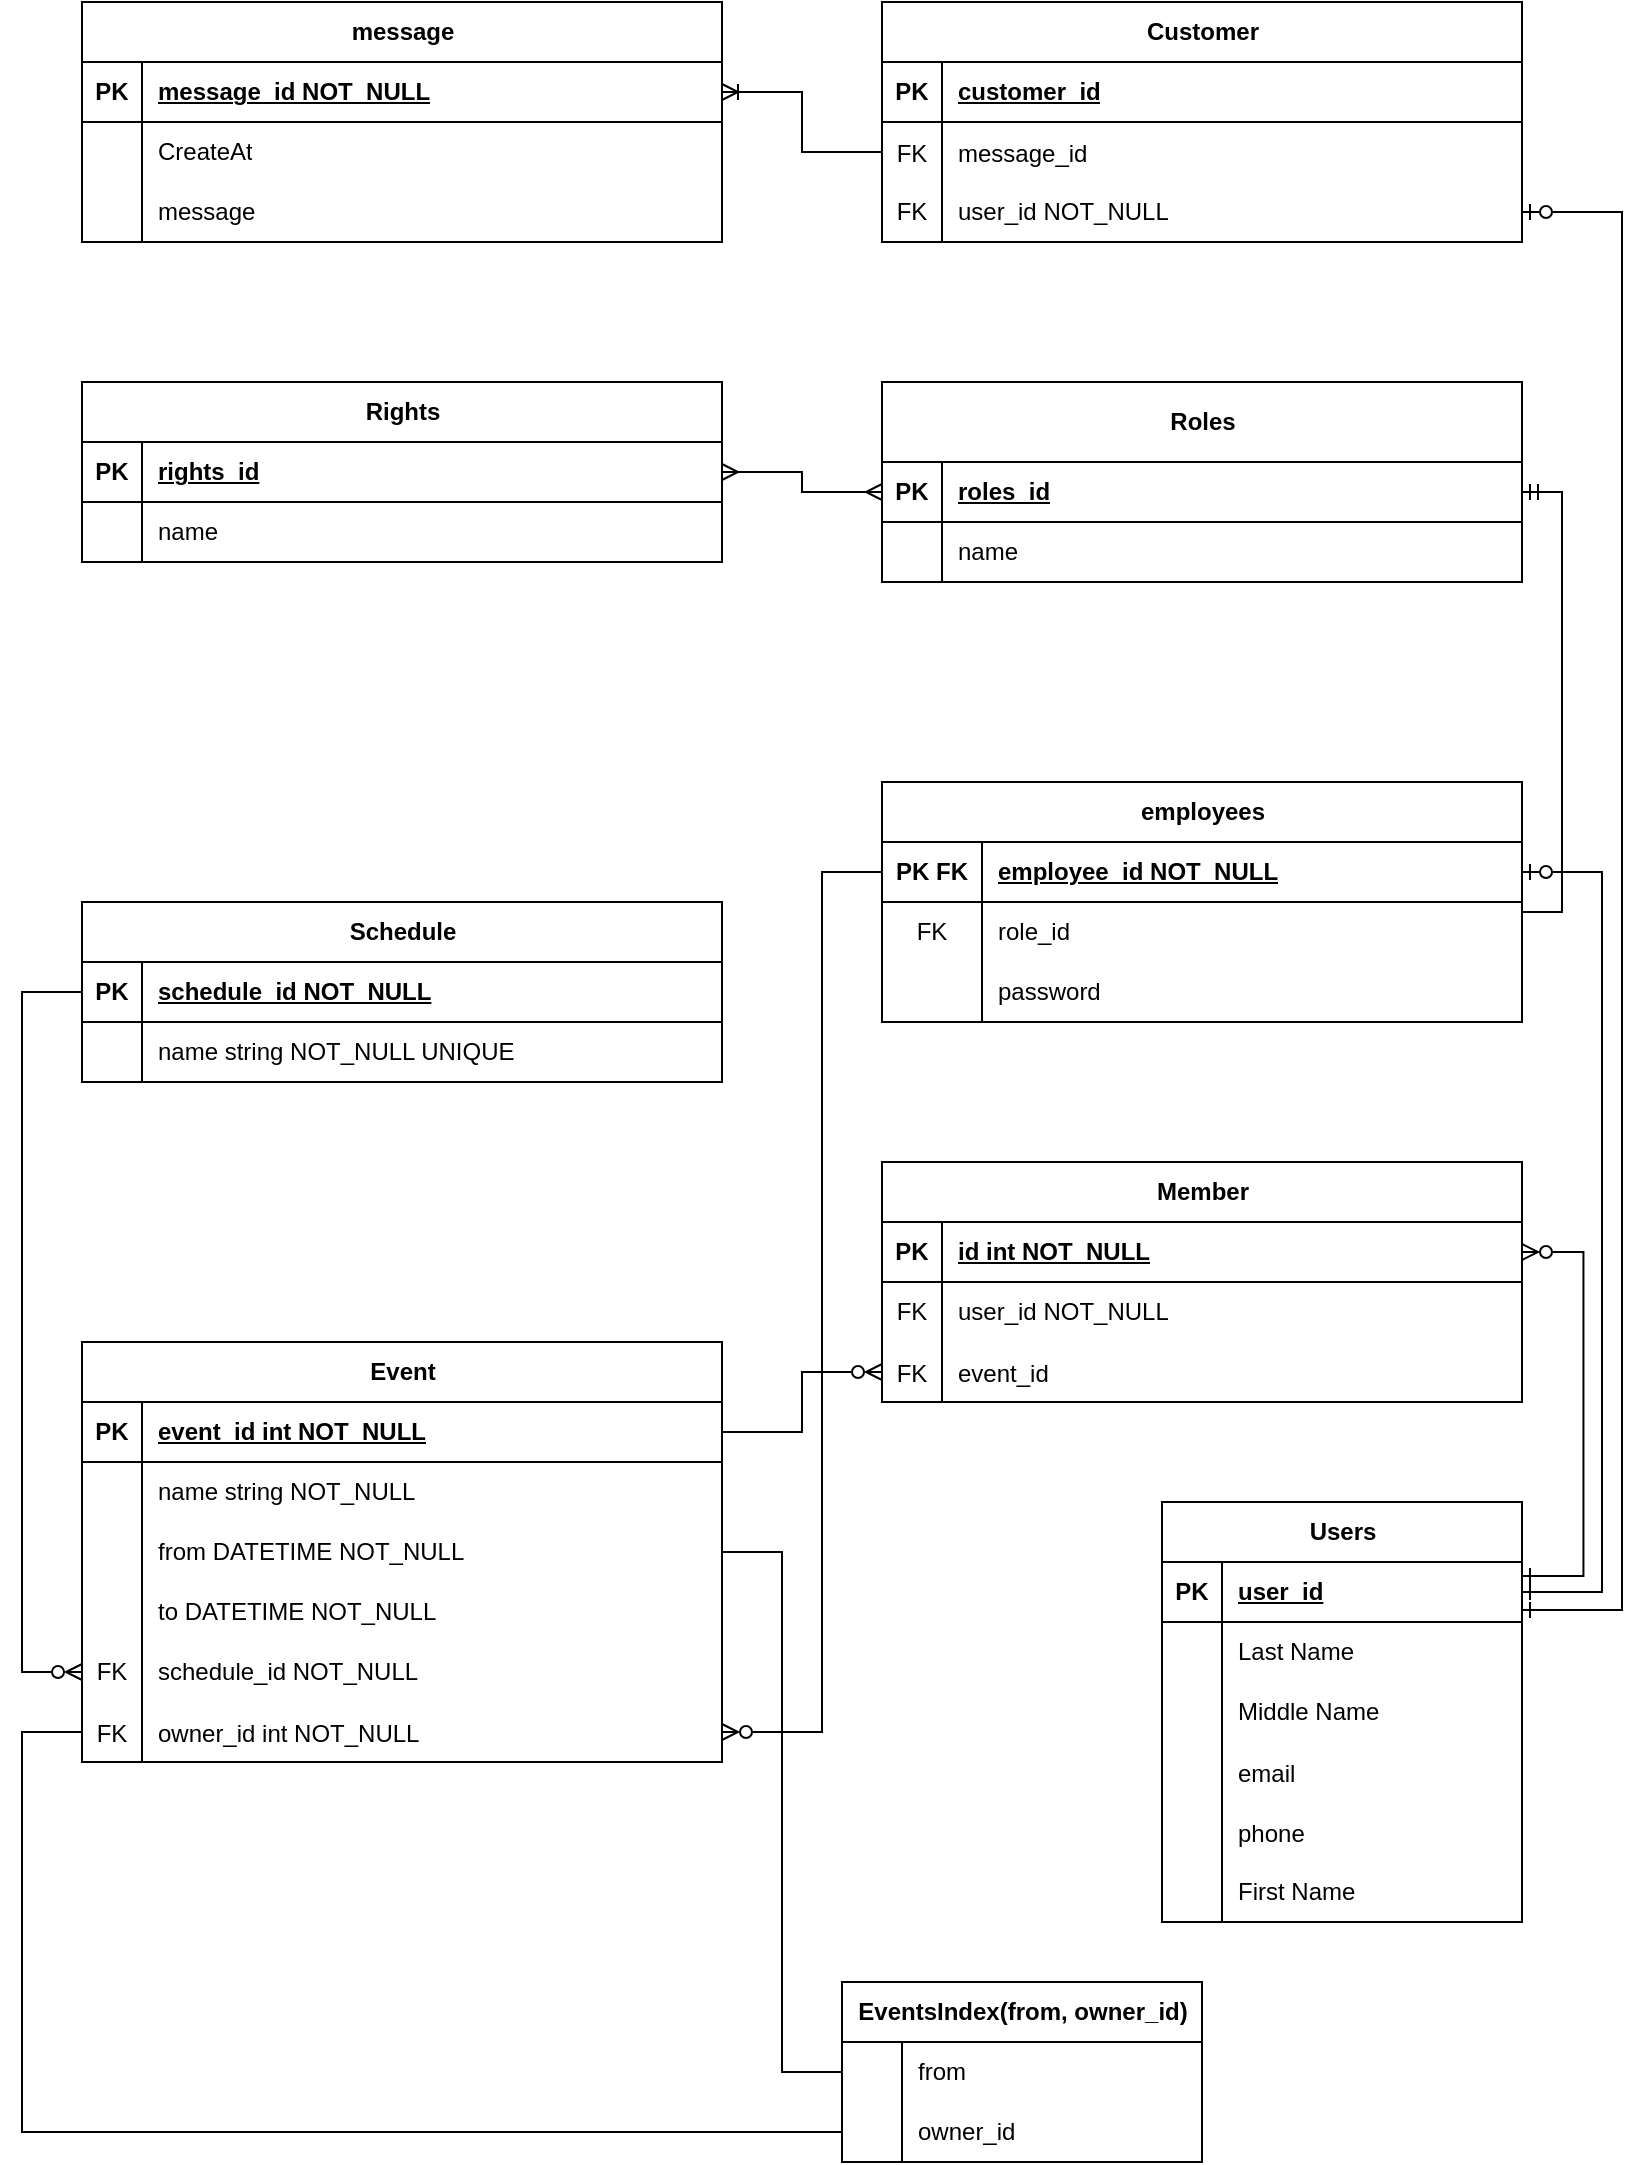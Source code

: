 <mxfile version="22.0.0" type="device">
  <diagram id="R2lEEEUBdFMjLlhIrx00" name="Page-1">
    <mxGraphModel dx="328" dy="169" grid="1" gridSize="10" guides="1" tooltips="1" connect="1" arrows="1" fold="1" page="1" pageScale="1" pageWidth="850" pageHeight="1100" math="0" shadow="0" extFonts="Permanent Marker^https://fonts.googleapis.com/css?family=Permanent+Marker">
      <root>
        <mxCell id="0" />
        <mxCell id="1" parent="0" />
        <mxCell id="oa3dChGwoC5Cg_J5pDcG-14" value="Customer" style="shape=table;startSize=30;container=1;collapsible=1;childLayout=tableLayout;fixedRows=1;rowLines=0;fontStyle=1;align=center;resizeLast=1;html=1;" parent="1" vertex="1">
          <mxGeometry x="440" y="10" width="320" height="120" as="geometry" />
        </mxCell>
        <mxCell id="oa3dChGwoC5Cg_J5pDcG-15" value="" style="shape=tableRow;horizontal=0;startSize=0;swimlaneHead=0;swimlaneBody=0;fillColor=none;collapsible=0;dropTarget=0;points=[[0,0.5],[1,0.5]];portConstraint=eastwest;top=0;left=0;right=0;bottom=1;" parent="oa3dChGwoC5Cg_J5pDcG-14" vertex="1">
          <mxGeometry y="30" width="320" height="30" as="geometry" />
        </mxCell>
        <mxCell id="oa3dChGwoC5Cg_J5pDcG-16" value="PK" style="shape=partialRectangle;connectable=0;fillColor=none;top=0;left=0;bottom=0;right=0;fontStyle=1;overflow=hidden;whiteSpace=wrap;html=1;" parent="oa3dChGwoC5Cg_J5pDcG-15" vertex="1">
          <mxGeometry width="30" height="30" as="geometry">
            <mxRectangle width="30" height="30" as="alternateBounds" />
          </mxGeometry>
        </mxCell>
        <mxCell id="oa3dChGwoC5Cg_J5pDcG-17" value="customer_id" style="shape=partialRectangle;connectable=0;fillColor=none;top=0;left=0;bottom=0;right=0;align=left;spacingLeft=6;fontStyle=5;overflow=hidden;whiteSpace=wrap;html=1;" parent="oa3dChGwoC5Cg_J5pDcG-15" vertex="1">
          <mxGeometry x="30" width="290" height="30" as="geometry">
            <mxRectangle width="290" height="30" as="alternateBounds" />
          </mxGeometry>
        </mxCell>
        <mxCell id="oa3dChGwoC5Cg_J5pDcG-206" value="" style="shape=tableRow;horizontal=0;startSize=0;swimlaneHead=0;swimlaneBody=0;fillColor=none;collapsible=0;dropTarget=0;points=[[0,0.5],[1,0.5]];portConstraint=eastwest;top=0;left=0;right=0;bottom=0;" parent="oa3dChGwoC5Cg_J5pDcG-14" vertex="1">
          <mxGeometry y="60" width="320" height="30" as="geometry" />
        </mxCell>
        <mxCell id="oa3dChGwoC5Cg_J5pDcG-207" value="FK" style="shape=partialRectangle;connectable=0;fillColor=none;top=0;left=0;bottom=0;right=0;editable=1;overflow=hidden;" parent="oa3dChGwoC5Cg_J5pDcG-206" vertex="1">
          <mxGeometry width="30" height="30" as="geometry">
            <mxRectangle width="30" height="30" as="alternateBounds" />
          </mxGeometry>
        </mxCell>
        <mxCell id="oa3dChGwoC5Cg_J5pDcG-208" value="message_id" style="shape=partialRectangle;connectable=0;fillColor=none;top=0;left=0;bottom=0;right=0;align=left;spacingLeft=6;overflow=hidden;" parent="oa3dChGwoC5Cg_J5pDcG-206" vertex="1">
          <mxGeometry x="30" width="290" height="30" as="geometry">
            <mxRectangle width="290" height="30" as="alternateBounds" />
          </mxGeometry>
        </mxCell>
        <mxCell id="oa3dChGwoC5Cg_J5pDcG-239" value="" style="shape=tableRow;horizontal=0;startSize=0;swimlaneHead=0;swimlaneBody=0;fillColor=none;collapsible=0;dropTarget=0;points=[[0,0.5],[1,0.5]];portConstraint=eastwest;top=0;left=0;right=0;bottom=0;" parent="oa3dChGwoC5Cg_J5pDcG-14" vertex="1">
          <mxGeometry y="90" width="320" height="30" as="geometry" />
        </mxCell>
        <mxCell id="oa3dChGwoC5Cg_J5pDcG-240" value="FK" style="shape=partialRectangle;connectable=0;fillColor=none;top=0;left=0;bottom=0;right=0;fontStyle=0;overflow=hidden;whiteSpace=wrap;html=1;" parent="oa3dChGwoC5Cg_J5pDcG-239" vertex="1">
          <mxGeometry width="30" height="30" as="geometry">
            <mxRectangle width="30" height="30" as="alternateBounds" />
          </mxGeometry>
        </mxCell>
        <mxCell id="oa3dChGwoC5Cg_J5pDcG-241" value="user_id NOT_NULL" style="shape=partialRectangle;connectable=0;fillColor=none;top=0;left=0;bottom=0;right=0;align=left;spacingLeft=6;fontStyle=0;overflow=hidden;whiteSpace=wrap;html=1;" parent="oa3dChGwoC5Cg_J5pDcG-239" vertex="1">
          <mxGeometry x="30" width="290" height="30" as="geometry">
            <mxRectangle width="290" height="30" as="alternateBounds" />
          </mxGeometry>
        </mxCell>
        <mxCell id="oa3dChGwoC5Cg_J5pDcG-44" value="" style="shape=tableRow;horizontal=0;startSize=0;swimlaneHead=0;swimlaneBody=0;fillColor=none;collapsible=0;dropTarget=0;points=[[0,0.5],[1,0.5]];portConstraint=eastwest;top=0;left=0;right=0;bottom=0;" parent="1" vertex="1">
          <mxGeometry y="560" width="180" height="30" as="geometry" />
        </mxCell>
        <mxCell id="oa3dChGwoC5Cg_J5pDcG-80" value="Schedule" style="shape=table;startSize=30;container=1;collapsible=1;childLayout=tableLayout;fixedRows=1;rowLines=0;fontStyle=1;align=center;resizeLast=1;html=1;" parent="1" vertex="1">
          <mxGeometry x="40" y="460" width="320" height="90" as="geometry" />
        </mxCell>
        <mxCell id="oa3dChGwoC5Cg_J5pDcG-81" value="" style="shape=tableRow;horizontal=0;startSize=0;swimlaneHead=0;swimlaneBody=0;fillColor=none;collapsible=0;dropTarget=0;points=[[0,0.5],[1,0.5]];portConstraint=eastwest;top=0;left=0;right=0;bottom=1;" parent="oa3dChGwoC5Cg_J5pDcG-80" vertex="1">
          <mxGeometry y="30" width="320" height="30" as="geometry" />
        </mxCell>
        <mxCell id="oa3dChGwoC5Cg_J5pDcG-82" value="PK" style="shape=partialRectangle;connectable=0;fillColor=none;top=0;left=0;bottom=0;right=0;fontStyle=1;overflow=hidden;whiteSpace=wrap;html=1;" parent="oa3dChGwoC5Cg_J5pDcG-81" vertex="1">
          <mxGeometry width="30" height="30" as="geometry">
            <mxRectangle width="30" height="30" as="alternateBounds" />
          </mxGeometry>
        </mxCell>
        <mxCell id="oa3dChGwoC5Cg_J5pDcG-83" value="schedule_id NOT_NULL" style="shape=partialRectangle;connectable=0;fillColor=none;top=0;left=0;bottom=0;right=0;align=left;spacingLeft=6;fontStyle=5;overflow=hidden;whiteSpace=wrap;html=1;" parent="oa3dChGwoC5Cg_J5pDcG-81" vertex="1">
          <mxGeometry x="30" width="290" height="30" as="geometry">
            <mxRectangle width="290" height="30" as="alternateBounds" />
          </mxGeometry>
        </mxCell>
        <mxCell id="oa3dChGwoC5Cg_J5pDcG-90" value="" style="shape=tableRow;horizontal=0;startSize=0;swimlaneHead=0;swimlaneBody=0;fillColor=none;collapsible=0;dropTarget=0;points=[[0,0.5],[1,0.5]];portConstraint=eastwest;top=0;left=0;right=0;bottom=0;" parent="oa3dChGwoC5Cg_J5pDcG-80" vertex="1">
          <mxGeometry y="60" width="320" height="30" as="geometry" />
        </mxCell>
        <mxCell id="oa3dChGwoC5Cg_J5pDcG-91" value="" style="shape=partialRectangle;connectable=0;fillColor=none;top=0;left=0;bottom=0;right=0;editable=1;overflow=hidden;whiteSpace=wrap;html=1;" parent="oa3dChGwoC5Cg_J5pDcG-90" vertex="1">
          <mxGeometry width="30" height="30" as="geometry">
            <mxRectangle width="30" height="30" as="alternateBounds" />
          </mxGeometry>
        </mxCell>
        <mxCell id="oa3dChGwoC5Cg_J5pDcG-92" value="name string NOT_NULL UNIQUE" style="shape=partialRectangle;connectable=0;fillColor=none;top=0;left=0;bottom=0;right=0;align=left;spacingLeft=6;overflow=hidden;whiteSpace=wrap;html=1;" parent="oa3dChGwoC5Cg_J5pDcG-90" vertex="1">
          <mxGeometry x="30" width="290" height="30" as="geometry">
            <mxRectangle width="290" height="30" as="alternateBounds" />
          </mxGeometry>
        </mxCell>
        <mxCell id="oa3dChGwoC5Cg_J5pDcG-165" value="" style="edgeStyle=orthogonalEdgeStyle;rounded=0;orthogonalLoop=1;jettySize=auto;html=1;entryX=0;entryY=0.5;entryDx=0;entryDy=0;endArrow=ERzeroToMany;endFill=0;startArrow=none;startFill=0;exitX=1;exitY=0.5;exitDx=0;exitDy=0;" parent="1" source="oa3dChGwoC5Cg_J5pDcG-94" target="oa3dChGwoC5Cg_J5pDcG-162" edge="1">
          <mxGeometry relative="1" as="geometry">
            <Array as="points">
              <mxPoint x="400" y="725" />
              <mxPoint x="400" y="695" />
            </Array>
          </mxGeometry>
        </mxCell>
        <mxCell id="oa3dChGwoC5Cg_J5pDcG-93" value="Event" style="shape=table;startSize=30;container=1;collapsible=1;childLayout=tableLayout;fixedRows=1;rowLines=0;fontStyle=1;align=center;resizeLast=1;html=1;" parent="1" vertex="1">
          <mxGeometry x="40" y="680" width="320" height="210" as="geometry" />
        </mxCell>
        <mxCell id="oa3dChGwoC5Cg_J5pDcG-94" value="" style="shape=tableRow;horizontal=0;startSize=0;swimlaneHead=0;swimlaneBody=0;fillColor=none;collapsible=0;dropTarget=0;points=[[0,0.5],[1,0.5]];portConstraint=eastwest;top=0;left=0;right=0;bottom=1;" parent="oa3dChGwoC5Cg_J5pDcG-93" vertex="1">
          <mxGeometry y="30" width="320" height="30" as="geometry" />
        </mxCell>
        <mxCell id="oa3dChGwoC5Cg_J5pDcG-95" value="PK" style="shape=partialRectangle;connectable=0;fillColor=none;top=0;left=0;bottom=0;right=0;fontStyle=1;overflow=hidden;whiteSpace=wrap;html=1;" parent="oa3dChGwoC5Cg_J5pDcG-94" vertex="1">
          <mxGeometry width="30" height="30" as="geometry">
            <mxRectangle width="30" height="30" as="alternateBounds" />
          </mxGeometry>
        </mxCell>
        <mxCell id="oa3dChGwoC5Cg_J5pDcG-96" value="event_id int NOT_NULL" style="shape=partialRectangle;connectable=0;fillColor=none;top=0;left=0;bottom=0;right=0;align=left;spacingLeft=6;fontStyle=5;overflow=hidden;whiteSpace=wrap;html=1;" parent="oa3dChGwoC5Cg_J5pDcG-94" vertex="1">
          <mxGeometry x="30" width="290" height="30" as="geometry">
            <mxRectangle width="290" height="30" as="alternateBounds" />
          </mxGeometry>
        </mxCell>
        <mxCell id="oa3dChGwoC5Cg_J5pDcG-97" value="" style="shape=tableRow;horizontal=0;startSize=0;swimlaneHead=0;swimlaneBody=0;fillColor=none;collapsible=0;dropTarget=0;points=[[0,0.5],[1,0.5]];portConstraint=eastwest;top=0;left=0;right=0;bottom=0;" parent="oa3dChGwoC5Cg_J5pDcG-93" vertex="1">
          <mxGeometry y="60" width="320" height="30" as="geometry" />
        </mxCell>
        <mxCell id="oa3dChGwoC5Cg_J5pDcG-98" value="" style="shape=partialRectangle;connectable=0;fillColor=none;top=0;left=0;bottom=0;right=0;editable=1;overflow=hidden;whiteSpace=wrap;html=1;" parent="oa3dChGwoC5Cg_J5pDcG-97" vertex="1">
          <mxGeometry width="30" height="30" as="geometry">
            <mxRectangle width="30" height="30" as="alternateBounds" />
          </mxGeometry>
        </mxCell>
        <mxCell id="oa3dChGwoC5Cg_J5pDcG-99" value="name string NOT_NULL" style="shape=partialRectangle;connectable=0;fillColor=none;top=0;left=0;bottom=0;right=0;align=left;spacingLeft=6;overflow=hidden;whiteSpace=wrap;html=1;" parent="oa3dChGwoC5Cg_J5pDcG-97" vertex="1">
          <mxGeometry x="30" width="290" height="30" as="geometry">
            <mxRectangle width="290" height="30" as="alternateBounds" />
          </mxGeometry>
        </mxCell>
        <mxCell id="oa3dChGwoC5Cg_J5pDcG-100" value="" style="shape=tableRow;horizontal=0;startSize=0;swimlaneHead=0;swimlaneBody=0;fillColor=none;collapsible=0;dropTarget=0;points=[[0,0.5],[1,0.5]];portConstraint=eastwest;top=0;left=0;right=0;bottom=0;" parent="oa3dChGwoC5Cg_J5pDcG-93" vertex="1">
          <mxGeometry y="90" width="320" height="30" as="geometry" />
        </mxCell>
        <mxCell id="oa3dChGwoC5Cg_J5pDcG-101" value="" style="shape=partialRectangle;connectable=0;fillColor=none;top=0;left=0;bottom=0;right=0;editable=1;overflow=hidden;whiteSpace=wrap;html=1;" parent="oa3dChGwoC5Cg_J5pDcG-100" vertex="1">
          <mxGeometry width="30" height="30" as="geometry">
            <mxRectangle width="30" height="30" as="alternateBounds" />
          </mxGeometry>
        </mxCell>
        <mxCell id="oa3dChGwoC5Cg_J5pDcG-102" value="from&amp;nbsp;DATETIME NOT_NULL" style="shape=partialRectangle;connectable=0;fillColor=none;top=0;left=0;bottom=0;right=0;align=left;spacingLeft=6;overflow=hidden;whiteSpace=wrap;html=1;" parent="oa3dChGwoC5Cg_J5pDcG-100" vertex="1">
          <mxGeometry x="30" width="290" height="30" as="geometry">
            <mxRectangle width="290" height="30" as="alternateBounds" />
          </mxGeometry>
        </mxCell>
        <mxCell id="oa3dChGwoC5Cg_J5pDcG-103" value="" style="shape=tableRow;horizontal=0;startSize=0;swimlaneHead=0;swimlaneBody=0;fillColor=none;collapsible=0;dropTarget=0;points=[[0,0.5],[1,0.5]];portConstraint=eastwest;top=0;left=0;right=0;bottom=0;" parent="oa3dChGwoC5Cg_J5pDcG-93" vertex="1">
          <mxGeometry y="120" width="320" height="30" as="geometry" />
        </mxCell>
        <mxCell id="oa3dChGwoC5Cg_J5pDcG-104" value="" style="shape=partialRectangle;connectable=0;fillColor=none;top=0;left=0;bottom=0;right=0;editable=1;overflow=hidden;whiteSpace=wrap;html=1;" parent="oa3dChGwoC5Cg_J5pDcG-103" vertex="1">
          <mxGeometry width="30" height="30" as="geometry">
            <mxRectangle width="30" height="30" as="alternateBounds" />
          </mxGeometry>
        </mxCell>
        <mxCell id="oa3dChGwoC5Cg_J5pDcG-105" value="to&amp;nbsp;DATETIME NOT_NULL" style="shape=partialRectangle;connectable=0;fillColor=none;top=0;left=0;bottom=0;right=0;align=left;spacingLeft=6;overflow=hidden;whiteSpace=wrap;html=1;" parent="oa3dChGwoC5Cg_J5pDcG-103" vertex="1">
          <mxGeometry x="30" width="290" height="30" as="geometry">
            <mxRectangle width="290" height="30" as="alternateBounds" />
          </mxGeometry>
        </mxCell>
        <mxCell id="oa3dChGwoC5Cg_J5pDcG-112" value="" style="shape=tableRow;horizontal=0;startSize=0;swimlaneHead=0;swimlaneBody=0;fillColor=none;collapsible=0;dropTarget=0;points=[[0,0.5],[1,0.5]];portConstraint=eastwest;top=0;left=0;right=0;bottom=0;" parent="oa3dChGwoC5Cg_J5pDcG-93" vertex="1">
          <mxGeometry y="150" width="320" height="30" as="geometry" />
        </mxCell>
        <mxCell id="oa3dChGwoC5Cg_J5pDcG-113" value="FK" style="shape=partialRectangle;connectable=0;fillColor=none;top=0;left=0;bottom=0;right=0;fontStyle=0;overflow=hidden;whiteSpace=wrap;html=1;" parent="oa3dChGwoC5Cg_J5pDcG-112" vertex="1">
          <mxGeometry width="30" height="30" as="geometry">
            <mxRectangle width="30" height="30" as="alternateBounds" />
          </mxGeometry>
        </mxCell>
        <mxCell id="oa3dChGwoC5Cg_J5pDcG-114" value="schedule_id NOT_NULL" style="shape=partialRectangle;connectable=0;fillColor=none;top=0;left=0;bottom=0;right=0;align=left;spacingLeft=6;fontStyle=0;overflow=hidden;whiteSpace=wrap;html=1;" parent="oa3dChGwoC5Cg_J5pDcG-112" vertex="1">
          <mxGeometry x="30" width="290" height="30" as="geometry">
            <mxRectangle width="290" height="30" as="alternateBounds" />
          </mxGeometry>
        </mxCell>
        <mxCell id="oa3dChGwoC5Cg_J5pDcG-106" value="" style="shape=tableRow;horizontal=0;startSize=0;swimlaneHead=0;swimlaneBody=0;fillColor=none;collapsible=0;dropTarget=0;points=[[0,0.5],[1,0.5]];portConstraint=eastwest;top=0;left=0;right=0;bottom=0;" parent="oa3dChGwoC5Cg_J5pDcG-93" vertex="1">
          <mxGeometry y="180" width="320" height="30" as="geometry" />
        </mxCell>
        <mxCell id="oa3dChGwoC5Cg_J5pDcG-107" value="FK" style="shape=partialRectangle;connectable=0;fillColor=none;top=0;left=0;bottom=0;right=0;editable=1;overflow=hidden;" parent="oa3dChGwoC5Cg_J5pDcG-106" vertex="1">
          <mxGeometry width="30" height="30" as="geometry">
            <mxRectangle width="30" height="30" as="alternateBounds" />
          </mxGeometry>
        </mxCell>
        <mxCell id="oa3dChGwoC5Cg_J5pDcG-108" value="owner_id int NOT_NULL" style="shape=partialRectangle;connectable=0;fillColor=none;top=0;left=0;bottom=0;right=0;align=left;spacingLeft=6;overflow=hidden;" parent="oa3dChGwoC5Cg_J5pDcG-106" vertex="1">
          <mxGeometry x="30" width="290" height="30" as="geometry">
            <mxRectangle width="290" height="30" as="alternateBounds" />
          </mxGeometry>
        </mxCell>
        <mxCell id="oa3dChGwoC5Cg_J5pDcG-128" value="employees" style="shape=table;startSize=30;container=1;collapsible=1;childLayout=tableLayout;fixedRows=1;rowLines=0;fontStyle=1;align=center;resizeLast=1;html=1;" parent="1" vertex="1">
          <mxGeometry x="440" y="400" width="320" height="120" as="geometry" />
        </mxCell>
        <mxCell id="oa3dChGwoC5Cg_J5pDcG-129" value="" style="shape=tableRow;horizontal=0;startSize=0;swimlaneHead=0;swimlaneBody=0;fillColor=none;collapsible=0;dropTarget=0;points=[[0,0.5],[1,0.5]];portConstraint=eastwest;top=0;left=0;right=0;bottom=1;" parent="oa3dChGwoC5Cg_J5pDcG-128" vertex="1">
          <mxGeometry y="30" width="320" height="30" as="geometry" />
        </mxCell>
        <mxCell id="oa3dChGwoC5Cg_J5pDcG-130" value="PK&amp;nbsp;FK" style="shape=partialRectangle;connectable=0;fillColor=none;top=0;left=0;bottom=0;right=0;fontStyle=1;overflow=hidden;whiteSpace=wrap;html=1;" parent="oa3dChGwoC5Cg_J5pDcG-129" vertex="1">
          <mxGeometry width="50" height="30" as="geometry">
            <mxRectangle width="50" height="30" as="alternateBounds" />
          </mxGeometry>
        </mxCell>
        <mxCell id="oa3dChGwoC5Cg_J5pDcG-131" value="employee_id NOT_NULL" style="shape=partialRectangle;connectable=0;fillColor=none;top=0;left=0;bottom=0;right=0;align=left;spacingLeft=6;fontStyle=5;overflow=hidden;whiteSpace=wrap;html=1;" parent="oa3dChGwoC5Cg_J5pDcG-129" vertex="1">
          <mxGeometry x="50" width="270" height="30" as="geometry">
            <mxRectangle width="270" height="30" as="alternateBounds" />
          </mxGeometry>
        </mxCell>
        <mxCell id="oa3dChGwoC5Cg_J5pDcG-214" value="" style="shape=tableRow;horizontal=0;startSize=0;swimlaneHead=0;swimlaneBody=0;fillColor=none;collapsible=0;dropTarget=0;points=[[0,0.5],[1,0.5]];portConstraint=eastwest;top=0;left=0;right=0;bottom=0;" parent="oa3dChGwoC5Cg_J5pDcG-128" vertex="1">
          <mxGeometry y="60" width="320" height="30" as="geometry" />
        </mxCell>
        <mxCell id="oa3dChGwoC5Cg_J5pDcG-215" value="FK" style="shape=partialRectangle;connectable=0;fillColor=none;top=0;left=0;bottom=0;right=0;fontStyle=0;overflow=hidden;whiteSpace=wrap;html=1;" parent="oa3dChGwoC5Cg_J5pDcG-214" vertex="1">
          <mxGeometry width="50" height="30" as="geometry">
            <mxRectangle width="50" height="30" as="alternateBounds" />
          </mxGeometry>
        </mxCell>
        <mxCell id="oa3dChGwoC5Cg_J5pDcG-216" value="role_id" style="shape=partialRectangle;connectable=0;fillColor=none;top=0;left=0;bottom=0;right=0;align=left;spacingLeft=6;fontStyle=0;overflow=hidden;whiteSpace=wrap;html=1;" parent="oa3dChGwoC5Cg_J5pDcG-214" vertex="1">
          <mxGeometry x="50" width="270" height="30" as="geometry">
            <mxRectangle width="270" height="30" as="alternateBounds" />
          </mxGeometry>
        </mxCell>
        <mxCell id="oa3dChGwoC5Cg_J5pDcG-138" value="" style="shape=tableRow;horizontal=0;startSize=0;swimlaneHead=0;swimlaneBody=0;fillColor=none;collapsible=0;dropTarget=0;points=[[0,0.5],[1,0.5]];portConstraint=eastwest;top=0;left=0;right=0;bottom=0;" parent="oa3dChGwoC5Cg_J5pDcG-128" vertex="1">
          <mxGeometry y="90" width="320" height="30" as="geometry" />
        </mxCell>
        <mxCell id="oa3dChGwoC5Cg_J5pDcG-139" value="" style="shape=partialRectangle;connectable=0;fillColor=none;top=0;left=0;bottom=0;right=0;editable=1;overflow=hidden;whiteSpace=wrap;html=1;" parent="oa3dChGwoC5Cg_J5pDcG-138" vertex="1">
          <mxGeometry width="50" height="30" as="geometry">
            <mxRectangle width="50" height="30" as="alternateBounds" />
          </mxGeometry>
        </mxCell>
        <mxCell id="oa3dChGwoC5Cg_J5pDcG-140" value="password" style="shape=partialRectangle;connectable=0;fillColor=none;top=0;left=0;bottom=0;right=0;align=left;spacingLeft=6;overflow=hidden;whiteSpace=wrap;html=1;" parent="oa3dChGwoC5Cg_J5pDcG-138" vertex="1">
          <mxGeometry x="50" width="270" height="30" as="geometry">
            <mxRectangle width="270" height="30" as="alternateBounds" />
          </mxGeometry>
        </mxCell>
        <mxCell id="oa3dChGwoC5Cg_J5pDcG-117" value="" style="edgeStyle=orthogonalEdgeStyle;fontSize=12;html=1;endArrow=none;rounded=0;exitX=0;exitY=0.5;exitDx=0;exitDy=0;entryX=0;entryY=0.5;entryDx=0;entryDy=0;endFill=0;startArrow=ERzeroToMany;startFill=0;" parent="1" source="oa3dChGwoC5Cg_J5pDcG-112" target="oa3dChGwoC5Cg_J5pDcG-81" edge="1">
          <mxGeometry width="100" height="100" relative="1" as="geometry">
            <mxPoint x="260" y="900" as="sourcePoint" />
            <mxPoint x="360" y="910" as="targetPoint" />
            <Array as="points">
              <mxPoint x="10" y="845" />
              <mxPoint x="10" y="505" />
            </Array>
          </mxGeometry>
        </mxCell>
        <mxCell id="oa3dChGwoC5Cg_J5pDcG-142" value="" style="fontSize=12;html=1;endArrow=none;startArrow=ERzeroToMany;rounded=0;exitX=1;exitY=0.5;exitDx=0;exitDy=0;entryX=0;entryY=0.5;entryDx=0;entryDy=0;startFill=0;endFill=0;edgeStyle=orthogonalEdgeStyle;" parent="1" source="oa3dChGwoC5Cg_J5pDcG-106" target="oa3dChGwoC5Cg_J5pDcG-129" edge="1">
          <mxGeometry width="100" height="100" relative="1" as="geometry">
            <mxPoint x="330" y="900" as="sourcePoint" />
            <mxPoint x="320" y="650" as="targetPoint" />
            <Array as="points">
              <mxPoint x="410" y="875" />
              <mxPoint x="410" y="445" />
            </Array>
          </mxGeometry>
        </mxCell>
        <mxCell id="oa3dChGwoC5Cg_J5pDcG-143" value="Member" style="shape=table;startSize=30;container=1;collapsible=1;childLayout=tableLayout;fixedRows=1;rowLines=0;fontStyle=1;align=center;resizeLast=1;html=1;" parent="1" vertex="1">
          <mxGeometry x="440" y="590" width="320" height="120" as="geometry" />
        </mxCell>
        <mxCell id="oa3dChGwoC5Cg_J5pDcG-144" value="" style="shape=tableRow;horizontal=0;startSize=0;swimlaneHead=0;swimlaneBody=0;fillColor=none;collapsible=0;dropTarget=0;points=[[0,0.5],[1,0.5]];portConstraint=eastwest;top=0;left=0;right=0;bottom=1;" parent="oa3dChGwoC5Cg_J5pDcG-143" vertex="1">
          <mxGeometry y="30" width="320" height="30" as="geometry" />
        </mxCell>
        <mxCell id="oa3dChGwoC5Cg_J5pDcG-145" value="PK" style="shape=partialRectangle;connectable=0;fillColor=none;top=0;left=0;bottom=0;right=0;fontStyle=1;overflow=hidden;whiteSpace=wrap;html=1;" parent="oa3dChGwoC5Cg_J5pDcG-144" vertex="1">
          <mxGeometry width="30" height="30" as="geometry">
            <mxRectangle width="30" height="30" as="alternateBounds" />
          </mxGeometry>
        </mxCell>
        <mxCell id="oa3dChGwoC5Cg_J5pDcG-146" value="id int NOT_NULL" style="shape=partialRectangle;connectable=0;fillColor=none;top=0;left=0;bottom=0;right=0;align=left;spacingLeft=6;fontStyle=5;overflow=hidden;whiteSpace=wrap;html=1;" parent="oa3dChGwoC5Cg_J5pDcG-144" vertex="1">
          <mxGeometry x="30" width="290" height="30" as="geometry">
            <mxRectangle width="290" height="30" as="alternateBounds" />
          </mxGeometry>
        </mxCell>
        <mxCell id="oa3dChGwoC5Cg_J5pDcG-147" value="" style="shape=tableRow;horizontal=0;startSize=0;swimlaneHead=0;swimlaneBody=0;fillColor=none;collapsible=0;dropTarget=0;points=[[0,0.5],[1,0.5]];portConstraint=eastwest;top=0;left=0;right=0;bottom=0;" parent="oa3dChGwoC5Cg_J5pDcG-143" vertex="1">
          <mxGeometry y="60" width="320" height="30" as="geometry" />
        </mxCell>
        <mxCell id="oa3dChGwoC5Cg_J5pDcG-148" value="FK" style="shape=partialRectangle;connectable=0;fillColor=none;top=0;left=0;bottom=0;right=0;editable=1;overflow=hidden;whiteSpace=wrap;html=1;" parent="oa3dChGwoC5Cg_J5pDcG-147" vertex="1">
          <mxGeometry width="30" height="30" as="geometry">
            <mxRectangle width="30" height="30" as="alternateBounds" />
          </mxGeometry>
        </mxCell>
        <mxCell id="oa3dChGwoC5Cg_J5pDcG-149" value="user_id NOT_NULL" style="shape=partialRectangle;connectable=0;fillColor=none;top=0;left=0;bottom=0;right=0;align=left;spacingLeft=6;overflow=hidden;whiteSpace=wrap;html=1;" parent="oa3dChGwoC5Cg_J5pDcG-147" vertex="1">
          <mxGeometry x="30" width="290" height="30" as="geometry">
            <mxRectangle width="290" height="30" as="alternateBounds" />
          </mxGeometry>
        </mxCell>
        <mxCell id="oa3dChGwoC5Cg_J5pDcG-162" value="" style="shape=tableRow;horizontal=0;startSize=0;swimlaneHead=0;swimlaneBody=0;fillColor=none;collapsible=0;dropTarget=0;points=[[0,0.5],[1,0.5]];portConstraint=eastwest;top=0;left=0;right=0;bottom=0;" parent="oa3dChGwoC5Cg_J5pDcG-143" vertex="1">
          <mxGeometry y="90" width="320" height="30" as="geometry" />
        </mxCell>
        <mxCell id="oa3dChGwoC5Cg_J5pDcG-163" value="FK" style="shape=partialRectangle;connectable=0;fillColor=none;top=0;left=0;bottom=0;right=0;editable=1;overflow=hidden;" parent="oa3dChGwoC5Cg_J5pDcG-162" vertex="1">
          <mxGeometry width="30" height="30" as="geometry">
            <mxRectangle width="30" height="30" as="alternateBounds" />
          </mxGeometry>
        </mxCell>
        <mxCell id="oa3dChGwoC5Cg_J5pDcG-164" value="event_id" style="shape=partialRectangle;connectable=0;fillColor=none;top=0;left=0;bottom=0;right=0;align=left;spacingLeft=6;overflow=hidden;" parent="oa3dChGwoC5Cg_J5pDcG-162" vertex="1">
          <mxGeometry x="30" width="290" height="30" as="geometry">
            <mxRectangle width="290" height="30" as="alternateBounds" />
          </mxGeometry>
        </mxCell>
        <mxCell id="oa3dChGwoC5Cg_J5pDcG-193" value="message" style="shape=table;startSize=30;container=1;collapsible=1;childLayout=tableLayout;fixedRows=1;rowLines=0;fontStyle=1;align=center;resizeLast=1;html=1;" parent="1" vertex="1">
          <mxGeometry x="40" y="10" width="320" height="120" as="geometry" />
        </mxCell>
        <mxCell id="oa3dChGwoC5Cg_J5pDcG-194" value="" style="shape=tableRow;horizontal=0;startSize=0;swimlaneHead=0;swimlaneBody=0;fillColor=none;collapsible=0;dropTarget=0;points=[[0,0.5],[1,0.5]];portConstraint=eastwest;top=0;left=0;right=0;bottom=1;" parent="oa3dChGwoC5Cg_J5pDcG-193" vertex="1">
          <mxGeometry y="30" width="320" height="30" as="geometry" />
        </mxCell>
        <mxCell id="oa3dChGwoC5Cg_J5pDcG-195" value="PK" style="shape=partialRectangle;connectable=0;fillColor=none;top=0;left=0;bottom=0;right=0;fontStyle=1;overflow=hidden;whiteSpace=wrap;html=1;" parent="oa3dChGwoC5Cg_J5pDcG-194" vertex="1">
          <mxGeometry width="30" height="30" as="geometry">
            <mxRectangle width="30" height="30" as="alternateBounds" />
          </mxGeometry>
        </mxCell>
        <mxCell id="oa3dChGwoC5Cg_J5pDcG-196" value="message_id NOT_NULL" style="shape=partialRectangle;connectable=0;fillColor=none;top=0;left=0;bottom=0;right=0;align=left;spacingLeft=6;fontStyle=5;overflow=hidden;whiteSpace=wrap;html=1;" parent="oa3dChGwoC5Cg_J5pDcG-194" vertex="1">
          <mxGeometry x="30" width="290" height="30" as="geometry">
            <mxRectangle width="290" height="30" as="alternateBounds" />
          </mxGeometry>
        </mxCell>
        <mxCell id="oa3dChGwoC5Cg_J5pDcG-197" value="" style="shape=tableRow;horizontal=0;startSize=0;swimlaneHead=0;swimlaneBody=0;fillColor=none;collapsible=0;dropTarget=0;points=[[0,0.5],[1,0.5]];portConstraint=eastwest;top=0;left=0;right=0;bottom=0;" parent="oa3dChGwoC5Cg_J5pDcG-193" vertex="1">
          <mxGeometry y="60" width="320" height="30" as="geometry" />
        </mxCell>
        <mxCell id="oa3dChGwoC5Cg_J5pDcG-198" value="" style="shape=partialRectangle;connectable=0;fillColor=none;top=0;left=0;bottom=0;right=0;editable=1;overflow=hidden;whiteSpace=wrap;html=1;" parent="oa3dChGwoC5Cg_J5pDcG-197" vertex="1">
          <mxGeometry width="30" height="30" as="geometry">
            <mxRectangle width="30" height="30" as="alternateBounds" />
          </mxGeometry>
        </mxCell>
        <mxCell id="oa3dChGwoC5Cg_J5pDcG-199" value="CreateAt" style="shape=partialRectangle;connectable=0;fillColor=none;top=0;left=0;bottom=0;right=0;align=left;spacingLeft=6;overflow=hidden;whiteSpace=wrap;html=1;" parent="oa3dChGwoC5Cg_J5pDcG-197" vertex="1">
          <mxGeometry x="30" width="290" height="30" as="geometry">
            <mxRectangle width="290" height="30" as="alternateBounds" />
          </mxGeometry>
        </mxCell>
        <mxCell id="oa3dChGwoC5Cg_J5pDcG-200" value="" style="shape=tableRow;horizontal=0;startSize=0;swimlaneHead=0;swimlaneBody=0;fillColor=none;collapsible=0;dropTarget=0;points=[[0,0.5],[1,0.5]];portConstraint=eastwest;top=0;left=0;right=0;bottom=0;" parent="oa3dChGwoC5Cg_J5pDcG-193" vertex="1">
          <mxGeometry y="90" width="320" height="30" as="geometry" />
        </mxCell>
        <mxCell id="oa3dChGwoC5Cg_J5pDcG-201" value="" style="shape=partialRectangle;connectable=0;fillColor=none;top=0;left=0;bottom=0;right=0;editable=1;overflow=hidden;whiteSpace=wrap;html=1;" parent="oa3dChGwoC5Cg_J5pDcG-200" vertex="1">
          <mxGeometry width="30" height="30" as="geometry">
            <mxRectangle width="30" height="30" as="alternateBounds" />
          </mxGeometry>
        </mxCell>
        <mxCell id="oa3dChGwoC5Cg_J5pDcG-202" value="message" style="shape=partialRectangle;connectable=0;fillColor=none;top=0;left=0;bottom=0;right=0;align=left;spacingLeft=6;overflow=hidden;whiteSpace=wrap;html=1;" parent="oa3dChGwoC5Cg_J5pDcG-200" vertex="1">
          <mxGeometry x="30" width="290" height="30" as="geometry">
            <mxRectangle width="290" height="30" as="alternateBounds" />
          </mxGeometry>
        </mxCell>
        <mxCell id="oa3dChGwoC5Cg_J5pDcG-213" value="" style="edgeStyle=elbowEdgeStyle;fontSize=12;html=1;endArrow=ERone;endFill=0;rounded=0;startArrow=ERzeroToMany;startFill=0;exitX=1;exitY=0.5;exitDx=0;exitDy=0;entryX=0.996;entryY=0.233;entryDx=0;entryDy=0;entryPerimeter=0;" parent="1" source="oa3dChGwoC5Cg_J5pDcG-144" edge="1">
          <mxGeometry width="100" height="100" relative="1" as="geometry">
            <mxPoint x="760.72" y="650" as="sourcePoint" />
            <mxPoint x="760" y="796.99" as="targetPoint" />
            <Array as="points">
              <mxPoint x="790.72" y="720" />
            </Array>
          </mxGeometry>
        </mxCell>
        <mxCell id="oa3dChGwoC5Cg_J5pDcG-217" value="Users" style="shape=table;startSize=30;container=1;collapsible=1;childLayout=tableLayout;fixedRows=1;rowLines=0;fontStyle=1;align=center;resizeLast=1;html=1;" parent="1" vertex="1">
          <mxGeometry x="580" y="760" width="180" height="210" as="geometry" />
        </mxCell>
        <mxCell id="oa3dChGwoC5Cg_J5pDcG-218" value="" style="shape=tableRow;horizontal=0;startSize=0;swimlaneHead=0;swimlaneBody=0;fillColor=none;collapsible=0;dropTarget=0;points=[[0,0.5],[1,0.5]];portConstraint=eastwest;top=0;left=0;right=0;bottom=1;" parent="oa3dChGwoC5Cg_J5pDcG-217" vertex="1">
          <mxGeometry y="30" width="180" height="30" as="geometry" />
        </mxCell>
        <mxCell id="oa3dChGwoC5Cg_J5pDcG-219" value="PK" style="shape=partialRectangle;connectable=0;fillColor=none;top=0;left=0;bottom=0;right=0;fontStyle=1;overflow=hidden;whiteSpace=wrap;html=1;" parent="oa3dChGwoC5Cg_J5pDcG-218" vertex="1">
          <mxGeometry width="30" height="30" as="geometry">
            <mxRectangle width="30" height="30" as="alternateBounds" />
          </mxGeometry>
        </mxCell>
        <mxCell id="oa3dChGwoC5Cg_J5pDcG-220" value="user_id" style="shape=partialRectangle;connectable=0;fillColor=none;top=0;left=0;bottom=0;right=0;align=left;spacingLeft=6;fontStyle=5;overflow=hidden;whiteSpace=wrap;html=1;" parent="oa3dChGwoC5Cg_J5pDcG-218" vertex="1">
          <mxGeometry x="30" width="150" height="30" as="geometry">
            <mxRectangle width="150" height="30" as="alternateBounds" />
          </mxGeometry>
        </mxCell>
        <mxCell id="oa3dChGwoC5Cg_J5pDcG-221" value="" style="shape=tableRow;horizontal=0;startSize=0;swimlaneHead=0;swimlaneBody=0;fillColor=none;collapsible=0;dropTarget=0;points=[[0,0.5],[1,0.5]];portConstraint=eastwest;top=0;left=0;right=0;bottom=0;" parent="oa3dChGwoC5Cg_J5pDcG-217" vertex="1">
          <mxGeometry y="60" width="180" height="30" as="geometry" />
        </mxCell>
        <mxCell id="oa3dChGwoC5Cg_J5pDcG-222" value="" style="shape=partialRectangle;connectable=0;fillColor=none;top=0;left=0;bottom=0;right=0;editable=1;overflow=hidden;whiteSpace=wrap;html=1;" parent="oa3dChGwoC5Cg_J5pDcG-221" vertex="1">
          <mxGeometry width="30" height="30" as="geometry">
            <mxRectangle width="30" height="30" as="alternateBounds" />
          </mxGeometry>
        </mxCell>
        <mxCell id="oa3dChGwoC5Cg_J5pDcG-223" value="Last Name" style="shape=partialRectangle;connectable=0;fillColor=none;top=0;left=0;bottom=0;right=0;align=left;spacingLeft=6;overflow=hidden;whiteSpace=wrap;html=1;" parent="oa3dChGwoC5Cg_J5pDcG-221" vertex="1">
          <mxGeometry x="30" width="150" height="30" as="geometry">
            <mxRectangle width="150" height="30" as="alternateBounds" />
          </mxGeometry>
        </mxCell>
        <mxCell id="oa3dChGwoC5Cg_J5pDcG-224" value="" style="shape=tableRow;horizontal=0;startSize=0;swimlaneHead=0;swimlaneBody=0;fillColor=none;collapsible=0;dropTarget=0;points=[[0,0.5],[1,0.5]];portConstraint=eastwest;top=0;left=0;right=0;bottom=0;" parent="oa3dChGwoC5Cg_J5pDcG-217" vertex="1">
          <mxGeometry y="90" width="180" height="30" as="geometry" />
        </mxCell>
        <mxCell id="oa3dChGwoC5Cg_J5pDcG-225" value="" style="shape=partialRectangle;connectable=0;fillColor=none;top=0;left=0;bottom=0;right=0;editable=1;overflow=hidden;whiteSpace=wrap;html=1;" parent="oa3dChGwoC5Cg_J5pDcG-224" vertex="1">
          <mxGeometry width="30" height="30" as="geometry">
            <mxRectangle width="30" height="30" as="alternateBounds" />
          </mxGeometry>
        </mxCell>
        <mxCell id="oa3dChGwoC5Cg_J5pDcG-226" value="Middle Name" style="shape=partialRectangle;connectable=0;fillColor=none;top=0;left=0;bottom=0;right=0;align=left;spacingLeft=6;overflow=hidden;whiteSpace=wrap;html=1;" parent="oa3dChGwoC5Cg_J5pDcG-224" vertex="1">
          <mxGeometry x="30" width="150" height="30" as="geometry">
            <mxRectangle width="150" height="30" as="alternateBounds" />
          </mxGeometry>
        </mxCell>
        <mxCell id="oa3dChGwoC5Cg_J5pDcG-230" value="" style="shape=tableRow;horizontal=0;startSize=0;swimlaneHead=0;swimlaneBody=0;fillColor=none;collapsible=0;dropTarget=0;points=[[0,0.5],[1,0.5]];portConstraint=eastwest;top=0;left=0;right=0;bottom=0;" parent="oa3dChGwoC5Cg_J5pDcG-217" vertex="1">
          <mxGeometry y="120" width="180" height="30" as="geometry" />
        </mxCell>
        <mxCell id="oa3dChGwoC5Cg_J5pDcG-231" value="" style="shape=partialRectangle;connectable=0;fillColor=none;top=0;left=0;bottom=0;right=0;editable=1;overflow=hidden;" parent="oa3dChGwoC5Cg_J5pDcG-230" vertex="1">
          <mxGeometry width="30" height="30" as="geometry">
            <mxRectangle width="30" height="30" as="alternateBounds" />
          </mxGeometry>
        </mxCell>
        <mxCell id="oa3dChGwoC5Cg_J5pDcG-232" value="email" style="shape=partialRectangle;connectable=0;fillColor=none;top=0;left=0;bottom=0;right=0;align=left;spacingLeft=6;overflow=hidden;" parent="oa3dChGwoC5Cg_J5pDcG-230" vertex="1">
          <mxGeometry x="30" width="150" height="30" as="geometry">
            <mxRectangle width="150" height="30" as="alternateBounds" />
          </mxGeometry>
        </mxCell>
        <mxCell id="oa3dChGwoC5Cg_J5pDcG-236" value="" style="shape=tableRow;horizontal=0;startSize=0;swimlaneHead=0;swimlaneBody=0;fillColor=none;collapsible=0;dropTarget=0;points=[[0,0.5],[1,0.5]];portConstraint=eastwest;top=0;left=0;right=0;bottom=0;" parent="oa3dChGwoC5Cg_J5pDcG-217" vertex="1">
          <mxGeometry y="150" width="180" height="30" as="geometry" />
        </mxCell>
        <mxCell id="oa3dChGwoC5Cg_J5pDcG-237" value="" style="shape=partialRectangle;connectable=0;fillColor=none;top=0;left=0;bottom=0;right=0;editable=1;overflow=hidden;" parent="oa3dChGwoC5Cg_J5pDcG-236" vertex="1">
          <mxGeometry width="30" height="30" as="geometry">
            <mxRectangle width="30" height="30" as="alternateBounds" />
          </mxGeometry>
        </mxCell>
        <mxCell id="oa3dChGwoC5Cg_J5pDcG-238" value="phone" style="shape=partialRectangle;connectable=0;fillColor=none;top=0;left=0;bottom=0;right=0;align=left;spacingLeft=6;overflow=hidden;" parent="oa3dChGwoC5Cg_J5pDcG-236" vertex="1">
          <mxGeometry x="30" width="150" height="30" as="geometry">
            <mxRectangle width="150" height="30" as="alternateBounds" />
          </mxGeometry>
        </mxCell>
        <mxCell id="oa3dChGwoC5Cg_J5pDcG-227" value="" style="shape=tableRow;horizontal=0;startSize=0;swimlaneHead=0;swimlaneBody=0;fillColor=none;collapsible=0;dropTarget=0;points=[[0,0.5],[1,0.5]];portConstraint=eastwest;top=0;left=0;right=0;bottom=0;" parent="oa3dChGwoC5Cg_J5pDcG-217" vertex="1">
          <mxGeometry y="180" width="180" height="30" as="geometry" />
        </mxCell>
        <mxCell id="oa3dChGwoC5Cg_J5pDcG-228" value="" style="shape=partialRectangle;connectable=0;fillColor=none;top=0;left=0;bottom=0;right=0;editable=1;overflow=hidden;whiteSpace=wrap;html=1;" parent="oa3dChGwoC5Cg_J5pDcG-227" vertex="1">
          <mxGeometry width="30" height="30" as="geometry">
            <mxRectangle width="30" height="30" as="alternateBounds" />
          </mxGeometry>
        </mxCell>
        <mxCell id="oa3dChGwoC5Cg_J5pDcG-229" value="First Name" style="shape=partialRectangle;connectable=0;fillColor=none;top=0;left=0;bottom=0;right=0;align=left;spacingLeft=6;overflow=hidden;whiteSpace=wrap;html=1;" parent="oa3dChGwoC5Cg_J5pDcG-227" vertex="1">
          <mxGeometry x="30" width="150" height="30" as="geometry">
            <mxRectangle width="150" height="30" as="alternateBounds" />
          </mxGeometry>
        </mxCell>
        <mxCell id="oa3dChGwoC5Cg_J5pDcG-242" value="" style="fontSize=12;html=1;endArrow=ERone;endFill=0;rounded=0;startArrow=ERzeroToOne;startFill=0;edgeStyle=orthogonalEdgeStyle;exitX=1;exitY=0.5;exitDx=0;exitDy=0;" parent="1" source="oa3dChGwoC5Cg_J5pDcG-239" edge="1">
          <mxGeometry width="100" height="100" relative="1" as="geometry">
            <mxPoint x="770" y="70" as="sourcePoint" />
            <mxPoint x="760" y="814" as="targetPoint" />
            <Array as="points">
              <mxPoint x="810" y="115" />
              <mxPoint x="810" y="814" />
            </Array>
          </mxGeometry>
        </mxCell>
        <mxCell id="oa3dChGwoC5Cg_J5pDcG-246" value="" style="fontSize=12;html=1;endArrow=ERone;rounded=0;exitX=1;exitY=0.5;exitDx=0;exitDy=0;endFill=0;startArrow=ERzeroToOne;startFill=0;edgeStyle=orthogonalEdgeStyle;entryX=1;entryY=0.5;entryDx=0;entryDy=0;" parent="1" source="oa3dChGwoC5Cg_J5pDcG-129" target="oa3dChGwoC5Cg_J5pDcG-218" edge="1">
          <mxGeometry width="100" height="100" relative="1" as="geometry">
            <mxPoint x="760.0" y="505.0" as="sourcePoint" />
            <mxPoint x="790" y="820" as="targetPoint" />
            <Array as="points">
              <mxPoint x="800" y="445" />
              <mxPoint x="800" y="805" />
            </Array>
          </mxGeometry>
        </mxCell>
        <mxCell id="oa3dChGwoC5Cg_J5pDcG-247" value="" style="edgeStyle=elbowEdgeStyle;fontSize=12;html=1;endArrow=ERoneToMany;rounded=0;exitX=0;exitY=0.5;exitDx=0;exitDy=0;entryX=1;entryY=0.5;entryDx=0;entryDy=0;" parent="1" source="oa3dChGwoC5Cg_J5pDcG-206" target="oa3dChGwoC5Cg_J5pDcG-194" edge="1">
          <mxGeometry width="100" height="100" relative="1" as="geometry">
            <mxPoint x="560" y="260" as="sourcePoint" />
            <mxPoint x="560" y="40" as="targetPoint" />
            <Array as="points">
              <mxPoint x="400" y="70" />
            </Array>
          </mxGeometry>
        </mxCell>
        <mxCell id="oa3dChGwoC5Cg_J5pDcG-248" value="Roles" style="shape=table;startSize=40;container=1;collapsible=1;childLayout=tableLayout;fixedRows=1;rowLines=0;fontStyle=1;align=center;resizeLast=1;html=1;" parent="1" vertex="1">
          <mxGeometry x="440" y="200" width="320" height="100" as="geometry" />
        </mxCell>
        <mxCell id="oa3dChGwoC5Cg_J5pDcG-249" value="" style="shape=tableRow;horizontal=0;startSize=0;swimlaneHead=0;swimlaneBody=0;fillColor=none;collapsible=0;dropTarget=0;points=[[0,0.5],[1,0.5]];portConstraint=eastwest;top=0;left=0;right=0;bottom=1;" parent="oa3dChGwoC5Cg_J5pDcG-248" vertex="1">
          <mxGeometry y="40" width="320" height="30" as="geometry" />
        </mxCell>
        <mxCell id="oa3dChGwoC5Cg_J5pDcG-250" value="PK" style="shape=partialRectangle;connectable=0;fillColor=none;top=0;left=0;bottom=0;right=0;fontStyle=1;overflow=hidden;whiteSpace=wrap;html=1;" parent="oa3dChGwoC5Cg_J5pDcG-249" vertex="1">
          <mxGeometry width="30" height="30" as="geometry">
            <mxRectangle width="30" height="30" as="alternateBounds" />
          </mxGeometry>
        </mxCell>
        <mxCell id="oa3dChGwoC5Cg_J5pDcG-251" value="roles_id" style="shape=partialRectangle;connectable=0;fillColor=none;top=0;left=0;bottom=0;right=0;align=left;spacingLeft=6;fontStyle=5;overflow=hidden;whiteSpace=wrap;html=1;" parent="oa3dChGwoC5Cg_J5pDcG-249" vertex="1">
          <mxGeometry x="30" width="290" height="30" as="geometry">
            <mxRectangle width="290" height="30" as="alternateBounds" />
          </mxGeometry>
        </mxCell>
        <mxCell id="oa3dChGwoC5Cg_J5pDcG-252" value="" style="shape=tableRow;horizontal=0;startSize=0;swimlaneHead=0;swimlaneBody=0;fillColor=none;collapsible=0;dropTarget=0;points=[[0,0.5],[1,0.5]];portConstraint=eastwest;top=0;left=0;right=0;bottom=0;" parent="oa3dChGwoC5Cg_J5pDcG-248" vertex="1">
          <mxGeometry y="70" width="320" height="30" as="geometry" />
        </mxCell>
        <mxCell id="oa3dChGwoC5Cg_J5pDcG-253" value="" style="shape=partialRectangle;connectable=0;fillColor=none;top=0;left=0;bottom=0;right=0;editable=1;overflow=hidden;whiteSpace=wrap;html=1;" parent="oa3dChGwoC5Cg_J5pDcG-252" vertex="1">
          <mxGeometry width="30" height="30" as="geometry">
            <mxRectangle width="30" height="30" as="alternateBounds" />
          </mxGeometry>
        </mxCell>
        <mxCell id="oa3dChGwoC5Cg_J5pDcG-254" value="name" style="shape=partialRectangle;connectable=0;fillColor=none;top=0;left=0;bottom=0;right=0;align=left;spacingLeft=6;overflow=hidden;whiteSpace=wrap;html=1;" parent="oa3dChGwoC5Cg_J5pDcG-252" vertex="1">
          <mxGeometry x="30" width="290" height="30" as="geometry">
            <mxRectangle width="290" height="30" as="alternateBounds" />
          </mxGeometry>
        </mxCell>
        <mxCell id="oa3dChGwoC5Cg_J5pDcG-261" value="Rights" style="shape=table;startSize=30;container=1;collapsible=1;childLayout=tableLayout;fixedRows=1;rowLines=0;fontStyle=1;align=center;resizeLast=1;html=1;" parent="1" vertex="1">
          <mxGeometry x="40" y="200" width="320" height="90" as="geometry" />
        </mxCell>
        <mxCell id="oa3dChGwoC5Cg_J5pDcG-262" value="" style="shape=tableRow;horizontal=0;startSize=0;swimlaneHead=0;swimlaneBody=0;fillColor=none;collapsible=0;dropTarget=0;points=[[0,0.5],[1,0.5]];portConstraint=eastwest;top=0;left=0;right=0;bottom=1;" parent="oa3dChGwoC5Cg_J5pDcG-261" vertex="1">
          <mxGeometry y="30" width="320" height="30" as="geometry" />
        </mxCell>
        <mxCell id="oa3dChGwoC5Cg_J5pDcG-263" value="PK" style="shape=partialRectangle;connectable=0;fillColor=none;top=0;left=0;bottom=0;right=0;fontStyle=1;overflow=hidden;whiteSpace=wrap;html=1;" parent="oa3dChGwoC5Cg_J5pDcG-262" vertex="1">
          <mxGeometry width="30" height="30" as="geometry">
            <mxRectangle width="30" height="30" as="alternateBounds" />
          </mxGeometry>
        </mxCell>
        <mxCell id="oa3dChGwoC5Cg_J5pDcG-264" value="rights_id" style="shape=partialRectangle;connectable=0;fillColor=none;top=0;left=0;bottom=0;right=0;align=left;spacingLeft=6;fontStyle=5;overflow=hidden;whiteSpace=wrap;html=1;" parent="oa3dChGwoC5Cg_J5pDcG-262" vertex="1">
          <mxGeometry x="30" width="290" height="30" as="geometry">
            <mxRectangle width="290" height="30" as="alternateBounds" />
          </mxGeometry>
        </mxCell>
        <mxCell id="oa3dChGwoC5Cg_J5pDcG-265" value="" style="shape=tableRow;horizontal=0;startSize=0;swimlaneHead=0;swimlaneBody=0;fillColor=none;collapsible=0;dropTarget=0;points=[[0,0.5],[1,0.5]];portConstraint=eastwest;top=0;left=0;right=0;bottom=0;" parent="oa3dChGwoC5Cg_J5pDcG-261" vertex="1">
          <mxGeometry y="60" width="320" height="30" as="geometry" />
        </mxCell>
        <mxCell id="oa3dChGwoC5Cg_J5pDcG-266" value="" style="shape=partialRectangle;connectable=0;fillColor=none;top=0;left=0;bottom=0;right=0;editable=1;overflow=hidden;whiteSpace=wrap;html=1;" parent="oa3dChGwoC5Cg_J5pDcG-265" vertex="1">
          <mxGeometry width="30" height="30" as="geometry">
            <mxRectangle width="30" height="30" as="alternateBounds" />
          </mxGeometry>
        </mxCell>
        <mxCell id="oa3dChGwoC5Cg_J5pDcG-267" value="name" style="shape=partialRectangle;connectable=0;fillColor=none;top=0;left=0;bottom=0;right=0;align=left;spacingLeft=6;overflow=hidden;whiteSpace=wrap;html=1;" parent="oa3dChGwoC5Cg_J5pDcG-265" vertex="1">
          <mxGeometry x="30" width="290" height="30" as="geometry">
            <mxRectangle width="290" height="30" as="alternateBounds" />
          </mxGeometry>
        </mxCell>
        <mxCell id="oa3dChGwoC5Cg_J5pDcG-274" value="" style="fontSize=12;html=1;endArrow=ERmany;endFill=0;rounded=0;exitX=0;exitY=0.5;exitDx=0;exitDy=0;entryX=1;entryY=0.5;entryDx=0;entryDy=0;startArrow=ERmany;startFill=0;edgeStyle=orthogonalEdgeStyle;" parent="1" source="oa3dChGwoC5Cg_J5pDcG-249" target="oa3dChGwoC5Cg_J5pDcG-262" edge="1">
          <mxGeometry width="100" height="100" relative="1" as="geometry">
            <mxPoint x="440" y="315.0" as="sourcePoint" />
            <mxPoint x="1290" y="280" as="targetPoint" />
            <Array as="points">
              <mxPoint x="400" y="255" />
              <mxPoint x="400" y="245" />
            </Array>
          </mxGeometry>
        </mxCell>
        <mxCell id="oa3dChGwoC5Cg_J5pDcG-282" value="" style="fontSize=12;html=1;endArrow=ERmandOne;rounded=0;exitX=1;exitY=0.5;exitDx=0;exitDy=0;entryX=1;entryY=0.5;entryDx=0;entryDy=0;edgeStyle=orthogonalEdgeStyle;" parent="1" source="oa3dChGwoC5Cg_J5pDcG-214" target="oa3dChGwoC5Cg_J5pDcG-249" edge="1">
          <mxGeometry width="100" height="100" relative="1" as="geometry">
            <mxPoint x="640" y="570" as="sourcePoint" />
            <mxPoint x="740" y="470" as="targetPoint" />
            <Array as="points">
              <mxPoint x="780" y="465" />
              <mxPoint x="780" y="255" />
            </Array>
          </mxGeometry>
        </mxCell>
        <mxCell id="oa3dChGwoC5Cg_J5pDcG-303" value="EventsIndex(from, owner_id)" style="shape=table;startSize=30;container=1;collapsible=1;childLayout=tableLayout;fixedRows=1;rowLines=0;fontStyle=1;align=center;resizeLast=1;html=1;" parent="1" vertex="1">
          <mxGeometry x="420" y="1000" width="180" height="90" as="geometry" />
        </mxCell>
        <mxCell id="oa3dChGwoC5Cg_J5pDcG-307" value="" style="shape=tableRow;horizontal=0;startSize=0;swimlaneHead=0;swimlaneBody=0;fillColor=none;collapsible=0;dropTarget=0;points=[[0,0.5],[1,0.5]];portConstraint=eastwest;top=0;left=0;right=0;bottom=0;" parent="oa3dChGwoC5Cg_J5pDcG-303" vertex="1">
          <mxGeometry y="30" width="180" height="30" as="geometry" />
        </mxCell>
        <mxCell id="oa3dChGwoC5Cg_J5pDcG-308" value="" style="shape=partialRectangle;connectable=0;fillColor=none;top=0;left=0;bottom=0;right=0;editable=1;overflow=hidden;whiteSpace=wrap;html=1;" parent="oa3dChGwoC5Cg_J5pDcG-307" vertex="1">
          <mxGeometry width="30" height="30" as="geometry">
            <mxRectangle width="30" height="30" as="alternateBounds" />
          </mxGeometry>
        </mxCell>
        <mxCell id="oa3dChGwoC5Cg_J5pDcG-309" value="from" style="shape=partialRectangle;connectable=0;fillColor=none;top=0;left=0;bottom=0;right=0;align=left;spacingLeft=6;overflow=hidden;whiteSpace=wrap;html=1;" parent="oa3dChGwoC5Cg_J5pDcG-307" vertex="1">
          <mxGeometry x="30" width="150" height="30" as="geometry">
            <mxRectangle width="150" height="30" as="alternateBounds" />
          </mxGeometry>
        </mxCell>
        <mxCell id="oa3dChGwoC5Cg_J5pDcG-310" value="" style="shape=tableRow;horizontal=0;startSize=0;swimlaneHead=0;swimlaneBody=0;fillColor=none;collapsible=0;dropTarget=0;points=[[0,0.5],[1,0.5]];portConstraint=eastwest;top=0;left=0;right=0;bottom=0;" parent="oa3dChGwoC5Cg_J5pDcG-303" vertex="1">
          <mxGeometry y="60" width="180" height="30" as="geometry" />
        </mxCell>
        <mxCell id="oa3dChGwoC5Cg_J5pDcG-311" value="" style="shape=partialRectangle;connectable=0;fillColor=none;top=0;left=0;bottom=0;right=0;editable=1;overflow=hidden;whiteSpace=wrap;html=1;" parent="oa3dChGwoC5Cg_J5pDcG-310" vertex="1">
          <mxGeometry width="30" height="30" as="geometry">
            <mxRectangle width="30" height="30" as="alternateBounds" />
          </mxGeometry>
        </mxCell>
        <mxCell id="oa3dChGwoC5Cg_J5pDcG-312" value="owner_id" style="shape=partialRectangle;connectable=0;fillColor=none;top=0;left=0;bottom=0;right=0;align=left;spacingLeft=6;overflow=hidden;whiteSpace=wrap;html=1;" parent="oa3dChGwoC5Cg_J5pDcG-310" vertex="1">
          <mxGeometry x="30" width="150" height="30" as="geometry">
            <mxRectangle width="150" height="30" as="alternateBounds" />
          </mxGeometry>
        </mxCell>
        <mxCell id="oa3dChGwoC5Cg_J5pDcG-316" value="" style="edgeStyle=orthogonalEdgeStyle;fontSize=12;html=1;endArrow=none;endFill=0;rounded=0;entryX=1;entryY=0.5;entryDx=0;entryDy=0;exitX=0;exitY=0.5;exitDx=0;exitDy=0;" parent="1" source="oa3dChGwoC5Cg_J5pDcG-307" target="oa3dChGwoC5Cg_J5pDcG-100" edge="1">
          <mxGeometry width="100" height="100" relative="1" as="geometry">
            <mxPoint x="830" y="1175" as="sourcePoint" />
            <mxPoint x="440" y="950" as="targetPoint" />
          </mxGeometry>
        </mxCell>
        <mxCell id="oa3dChGwoC5Cg_J5pDcG-317" value="" style="edgeStyle=orthogonalEdgeStyle;fontSize=12;html=1;endArrow=none;rounded=0;entryX=0;entryY=0.5;entryDx=0;entryDy=0;endFill=0;exitX=0;exitY=0.5;exitDx=0;exitDy=0;" parent="1" source="oa3dChGwoC5Cg_J5pDcG-310" target="oa3dChGwoC5Cg_J5pDcG-106" edge="1">
          <mxGeometry width="100" height="100" relative="1" as="geometry">
            <mxPoint x="1140" y="1110" as="sourcePoint" />
            <mxPoint x="500" y="1080" as="targetPoint" />
            <Array as="points">
              <mxPoint x="10" y="1075" />
              <mxPoint x="10" y="875" />
            </Array>
          </mxGeometry>
        </mxCell>
      </root>
    </mxGraphModel>
  </diagram>
</mxfile>
